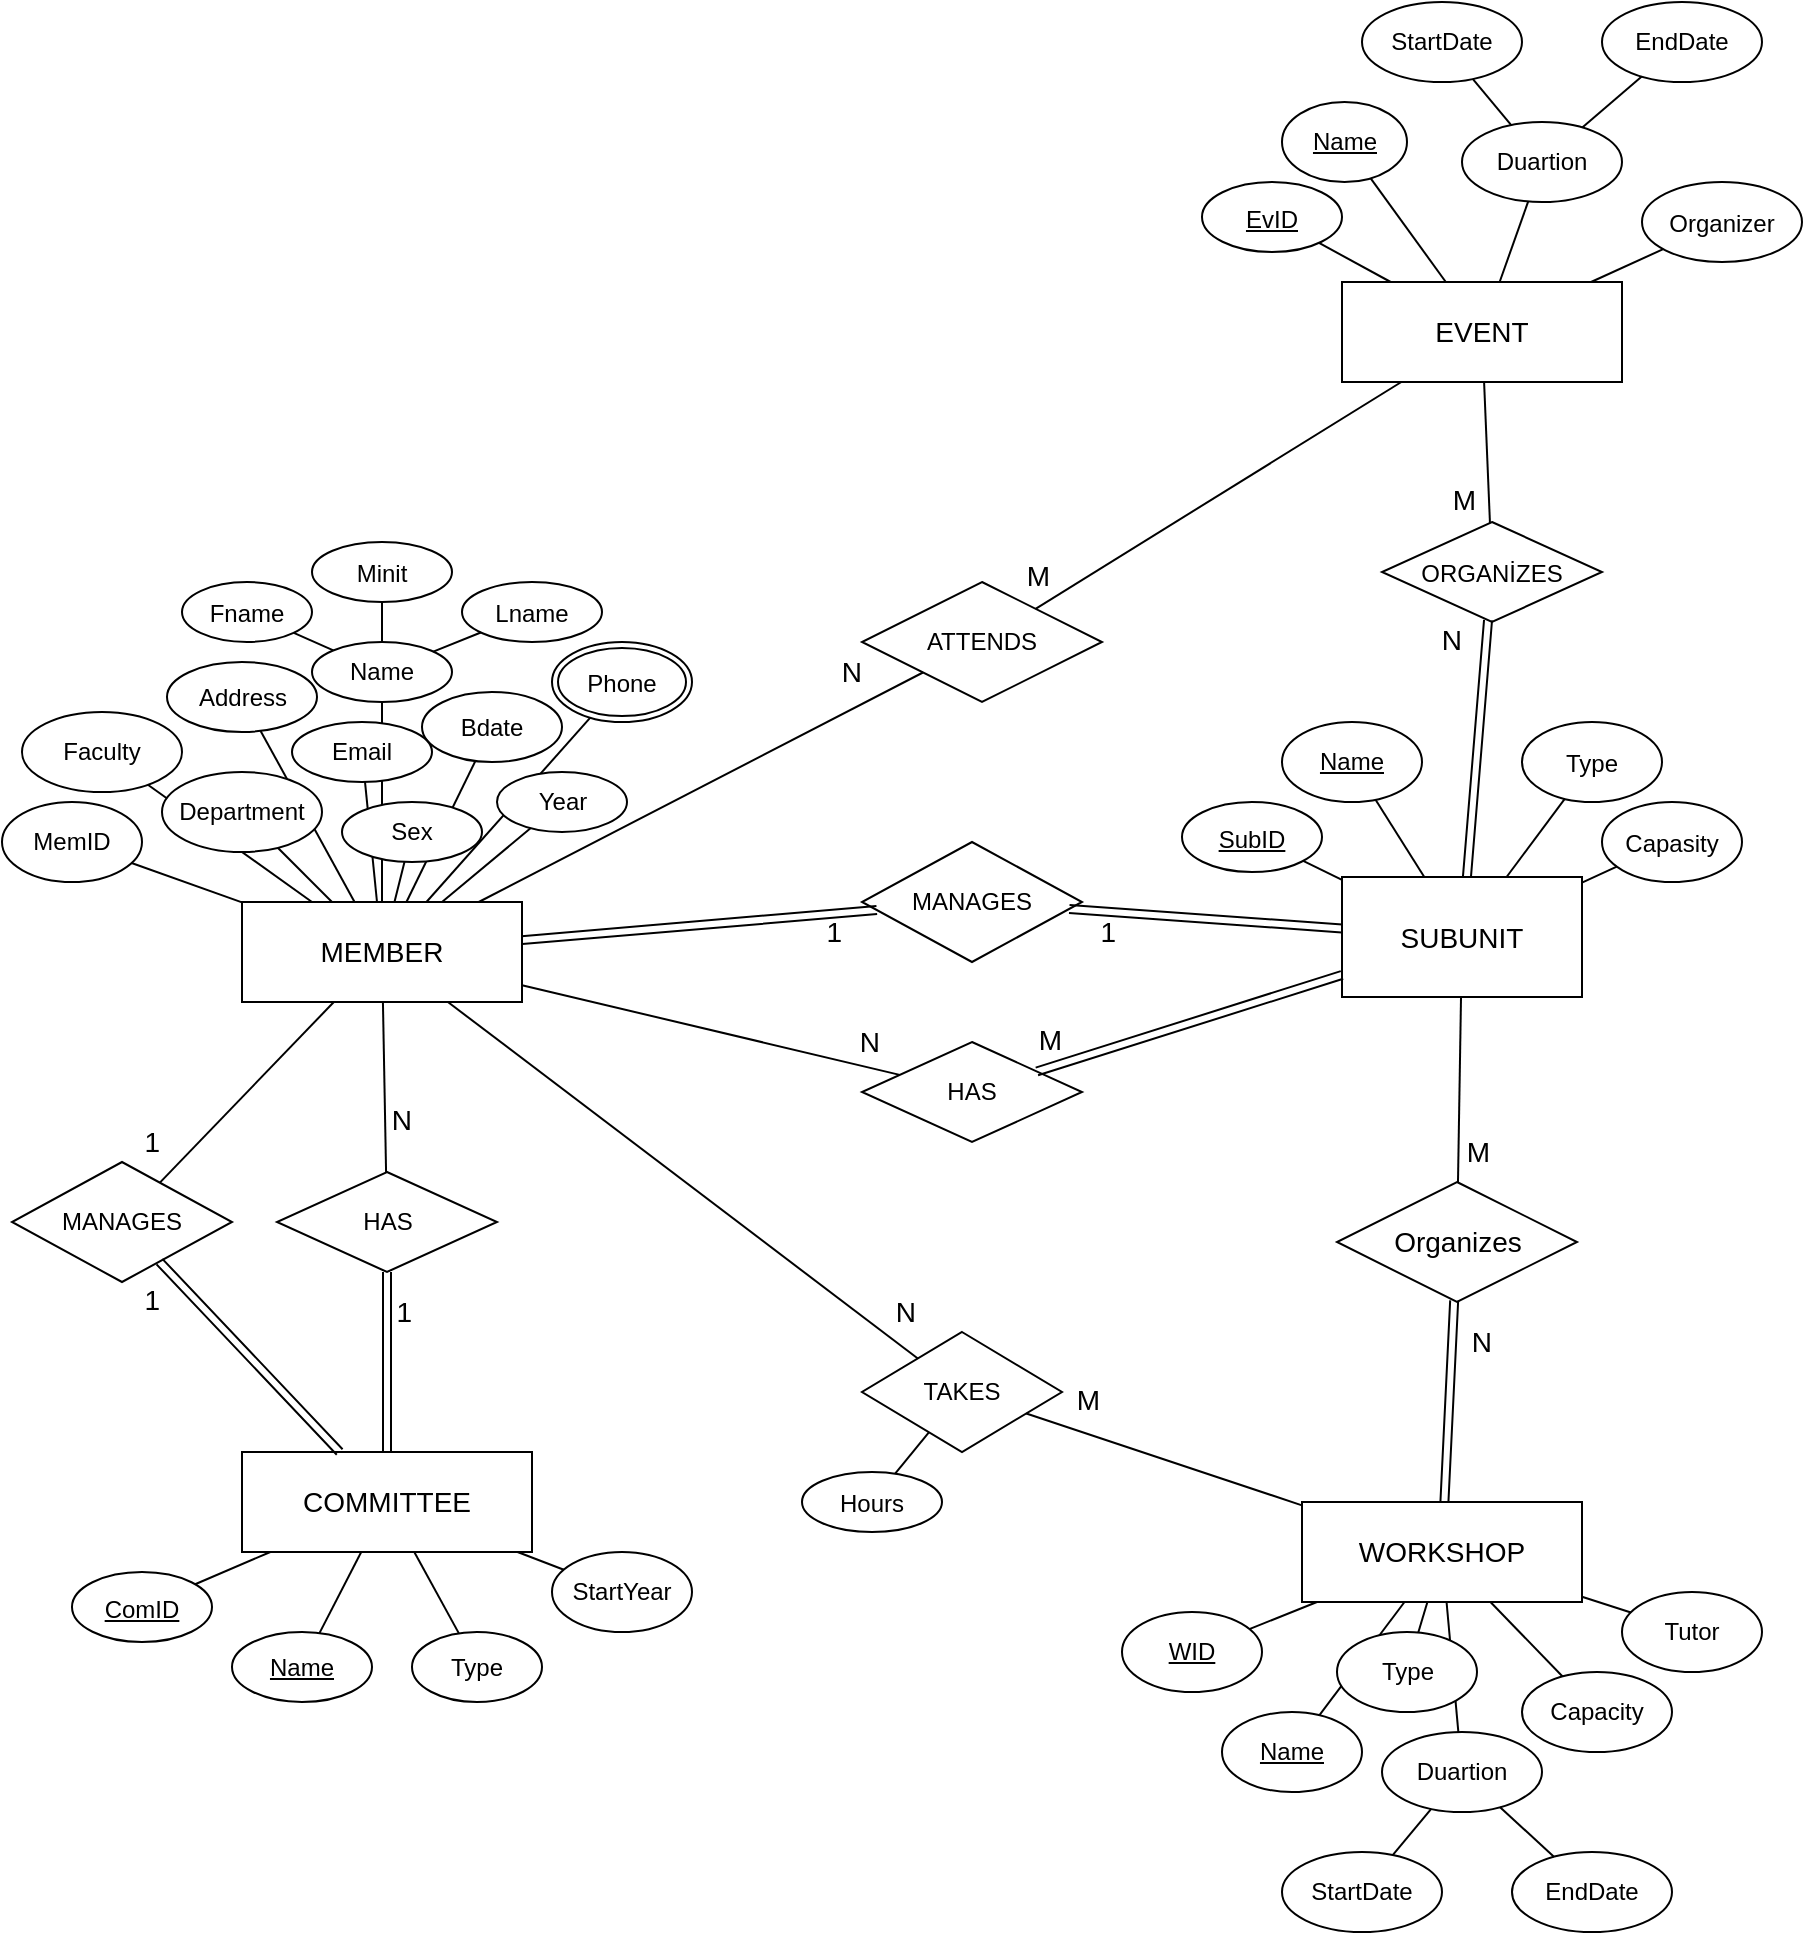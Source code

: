 <mxfile version="17.2.4" type="github">
  <diagram id="kWc_zq4dLTA85kbcVT-v" name="Page-1">
    <mxGraphModel dx="1733" dy="1941" grid="1" gridSize="10" guides="1" tooltips="1" connect="1" arrows="1" fold="1" page="1" pageScale="1" pageWidth="827" pageHeight="1169" math="0" shadow="0">
      <root>
        <mxCell id="0" />
        <mxCell id="1" parent="0" />
        <mxCell id="IZ-xSOK3iDzSilFH6v1d-1" value="&lt;font style=&quot;font-size: 14px&quot;&gt;MEMBER&lt;/font&gt;" style="rounded=0;whiteSpace=wrap;html=1;" parent="1" vertex="1">
          <mxGeometry x="140" y="260" width="140" height="50" as="geometry" />
        </mxCell>
        <mxCell id="IZ-xSOK3iDzSilFH6v1d-2" value="" style="endArrow=none;html=1;rounded=0;" parent="1" source="IZ-xSOK3iDzSilFH6v1d-1" target="oKFqAY_ekMmdnwvd7Q_i-12" edge="1">
          <mxGeometry width="50" height="50" relative="1" as="geometry">
            <mxPoint x="390" y="240" as="sourcePoint" />
            <mxPoint x="410" y="140" as="targetPoint" />
          </mxGeometry>
        </mxCell>
        <mxCell id="IZ-xSOK3iDzSilFH6v1d-3" value="&lt;font style=&quot;font-size: 14px&quot;&gt;SUBUNIT&lt;/font&gt;" style="rounded=0;whiteSpace=wrap;html=1;" parent="1" vertex="1">
          <mxGeometry x="690" y="247.5" width="120" height="60" as="geometry" />
        </mxCell>
        <mxCell id="oKFqAY_ekMmdnwvd7Q_i-1" value="Name" style="ellipse;whiteSpace=wrap;html=1;" parent="1" vertex="1">
          <mxGeometry x="175" y="130" width="70" height="30" as="geometry" />
        </mxCell>
        <mxCell id="oKFqAY_ekMmdnwvd7Q_i-2" value="MemID" style="ellipse;whiteSpace=wrap;html=1;" parent="1" vertex="1">
          <mxGeometry x="20" y="210" width="70" height="40" as="geometry" />
        </mxCell>
        <mxCell id="oKFqAY_ekMmdnwvd7Q_i-3" value="&lt;u&gt;Name&lt;/u&gt;" style="ellipse;whiteSpace=wrap;html=1;" parent="1" vertex="1">
          <mxGeometry x="660" y="-140" width="62.5" height="40" as="geometry" />
        </mxCell>
        <mxCell id="oKFqAY_ekMmdnwvd7Q_i-4" value="&lt;u&gt;Name&lt;/u&gt;" style="ellipse;whiteSpace=wrap;html=1;" parent="1" vertex="1">
          <mxGeometry x="135" y="625" width="70" height="35" as="geometry" />
        </mxCell>
        <mxCell id="oKFqAY_ekMmdnwvd7Q_i-5" value="&lt;u&gt;Name&lt;/u&gt;" style="ellipse;whiteSpace=wrap;html=1;" parent="1" vertex="1">
          <mxGeometry x="660" y="170" width="70" height="40" as="geometry" />
        </mxCell>
        <mxCell id="oKFqAY_ekMmdnwvd7Q_i-6" value="&lt;u&gt;Name&lt;/u&gt;" style="ellipse;whiteSpace=wrap;html=1;" parent="1" vertex="1">
          <mxGeometry x="630" y="665" width="70" height="40" as="geometry" />
        </mxCell>
        <mxCell id="oKFqAY_ekMmdnwvd7Q_i-12" value="Address" style="ellipse;whiteSpace=wrap;html=1;" parent="1" vertex="1">
          <mxGeometry x="102.5" y="140" width="75" height="35" as="geometry" />
        </mxCell>
        <mxCell id="oKFqAY_ekMmdnwvd7Q_i-17" value="" style="endArrow=none;html=1;rounded=0;" parent="1" source="IZ-xSOK3iDzSilFH6v1d-1" target="oKFqAY_ekMmdnwvd7Q_i-10" edge="1">
          <mxGeometry width="50" height="50" relative="1" as="geometry">
            <mxPoint x="290" y="310" as="sourcePoint" />
            <mxPoint x="340" y="260" as="targetPoint" />
          </mxGeometry>
        </mxCell>
        <mxCell id="oKFqAY_ekMmdnwvd7Q_i-18" value="" style="endArrow=none;html=1;rounded=0;" parent="1" source="IZ-xSOK3iDzSilFH6v1d-1" target="oKFqAY_ekMmdnwvd7Q_i-11" edge="1">
          <mxGeometry width="50" height="50" relative="1" as="geometry">
            <mxPoint x="290" y="310" as="sourcePoint" />
            <mxPoint x="340" y="260" as="targetPoint" />
          </mxGeometry>
        </mxCell>
        <mxCell id="oKFqAY_ekMmdnwvd7Q_i-19" value="" style="endArrow=none;html=1;rounded=0;" parent="1" source="IZ-xSOK3iDzSilFH6v1d-1" target="oKFqAY_ekMmdnwvd7Q_i-133" edge="1">
          <mxGeometry width="50" height="50" relative="1" as="geometry">
            <mxPoint x="290" y="310" as="sourcePoint" />
            <mxPoint x="348.564" y="173.243" as="targetPoint" />
          </mxGeometry>
        </mxCell>
        <mxCell id="oKFqAY_ekMmdnwvd7Q_i-20" value="" style="endArrow=none;html=1;rounded=0;" parent="1" source="IZ-xSOK3iDzSilFH6v1d-1" target="oKFqAY_ekMmdnwvd7Q_i-1" edge="1">
          <mxGeometry width="50" height="50" relative="1" as="geometry">
            <mxPoint x="170" y="290" as="sourcePoint" />
            <mxPoint x="220" y="240" as="targetPoint" />
          </mxGeometry>
        </mxCell>
        <mxCell id="oKFqAY_ekMmdnwvd7Q_i-21" value="" style="endArrow=none;html=1;rounded=0;" parent="1" source="IZ-xSOK3iDzSilFH6v1d-1" target="oKFqAY_ekMmdnwvd7Q_i-15" edge="1">
          <mxGeometry width="50" height="50" relative="1" as="geometry">
            <mxPoint x="290" y="310" as="sourcePoint" />
            <mxPoint x="340" y="260" as="targetPoint" />
          </mxGeometry>
        </mxCell>
        <mxCell id="oKFqAY_ekMmdnwvd7Q_i-22" value="" style="endArrow=none;html=1;rounded=0;" parent="1" source="oKFqAY_ekMmdnwvd7Q_i-2" target="IZ-xSOK3iDzSilFH6v1d-1" edge="1">
          <mxGeometry width="50" height="50" relative="1" as="geometry">
            <mxPoint x="200" y="320" as="sourcePoint" />
            <mxPoint x="340" y="260" as="targetPoint" />
          </mxGeometry>
        </mxCell>
        <mxCell id="oKFqAY_ekMmdnwvd7Q_i-23" value="" style="endArrow=none;html=1;rounded=0;" parent="1" source="IZ-xSOK3iDzSilFH6v1d-1" target="oKFqAY_ekMmdnwvd7Q_i-8" edge="1">
          <mxGeometry width="50" height="50" relative="1" as="geometry">
            <mxPoint x="255" y="300" as="sourcePoint" />
            <mxPoint x="305" y="250" as="targetPoint" />
          </mxGeometry>
        </mxCell>
        <mxCell id="oKFqAY_ekMmdnwvd7Q_i-24" value="" style="endArrow=none;html=1;rounded=0;" parent="1" source="IZ-xSOK3iDzSilFH6v1d-1" target="oKFqAY_ekMmdnwvd7Q_i-9" edge="1">
          <mxGeometry width="50" height="50" relative="1" as="geometry">
            <mxPoint x="280" y="320" as="sourcePoint" />
            <mxPoint x="330" y="270" as="targetPoint" />
          </mxGeometry>
        </mxCell>
        <mxCell id="oKFqAY_ekMmdnwvd7Q_i-25" value="" style="endArrow=none;html=1;rounded=0;" parent="1" source="IZ-xSOK3iDzSilFH6v1d-1" target="oKFqAY_ekMmdnwvd7Q_i-13" edge="1">
          <mxGeometry width="50" height="50" relative="1" as="geometry">
            <mxPoint x="290" y="310" as="sourcePoint" />
            <mxPoint x="340" y="260" as="targetPoint" />
          </mxGeometry>
        </mxCell>
        <mxCell id="oKFqAY_ekMmdnwvd7Q_i-15" value="Bdate" style="ellipse;whiteSpace=wrap;html=1;" parent="1" vertex="1">
          <mxGeometry x="230" y="155" width="70" height="35" as="geometry" />
        </mxCell>
        <mxCell id="oKFqAY_ekMmdnwvd7Q_i-10" value="Faculty" style="ellipse;whiteSpace=wrap;html=1;" parent="1" vertex="1">
          <mxGeometry x="30" y="165" width="80" height="40" as="geometry" />
        </mxCell>
        <mxCell id="oKFqAY_ekMmdnwvd7Q_i-9" value="Department" style="ellipse;whiteSpace=wrap;html=1;" parent="1" vertex="1">
          <mxGeometry x="100" y="195" width="80" height="40" as="geometry" />
        </mxCell>
        <mxCell id="oKFqAY_ekMmdnwvd7Q_i-11" value="Sex" style="ellipse;whiteSpace=wrap;html=1;" parent="1" vertex="1">
          <mxGeometry x="190" y="210" width="70" height="30" as="geometry" />
        </mxCell>
        <mxCell id="oKFqAY_ekMmdnwvd7Q_i-27" value="&lt;font style=&quot;font-size: 12px&quot;&gt;Lname&lt;/font&gt;" style="ellipse;whiteSpace=wrap;html=1;fontSize=14;" parent="1" vertex="1">
          <mxGeometry x="250" y="100" width="70" height="30" as="geometry" />
        </mxCell>
        <mxCell id="oKFqAY_ekMmdnwvd7Q_i-28" value="&lt;font style=&quot;font-size: 12px&quot;&gt;Minit&lt;/font&gt;" style="ellipse;whiteSpace=wrap;html=1;fontSize=14;" parent="1" vertex="1">
          <mxGeometry x="175" y="80" width="70" height="30" as="geometry" />
        </mxCell>
        <mxCell id="oKFqAY_ekMmdnwvd7Q_i-29" value="&lt;font style=&quot;font-size: 12px&quot;&gt;Fname&lt;/font&gt;" style="ellipse;whiteSpace=wrap;html=1;fontSize=14;" parent="1" vertex="1">
          <mxGeometry x="110" y="100" width="65" height="30" as="geometry" />
        </mxCell>
        <mxCell id="oKFqAY_ekMmdnwvd7Q_i-30" value="" style="endArrow=none;html=1;rounded=0;fontSize=12;" parent="1" source="oKFqAY_ekMmdnwvd7Q_i-1" target="oKFqAY_ekMmdnwvd7Q_i-27" edge="1">
          <mxGeometry width="50" height="50" relative="1" as="geometry">
            <mxPoint x="290" y="290" as="sourcePoint" />
            <mxPoint x="340" y="240" as="targetPoint" />
          </mxGeometry>
        </mxCell>
        <mxCell id="oKFqAY_ekMmdnwvd7Q_i-31" value="" style="endArrow=none;html=1;rounded=0;fontSize=12;" parent="1" source="oKFqAY_ekMmdnwvd7Q_i-1" target="oKFqAY_ekMmdnwvd7Q_i-28" edge="1">
          <mxGeometry width="50" height="50" relative="1" as="geometry">
            <mxPoint x="290" y="290" as="sourcePoint" />
            <mxPoint x="340" y="240" as="targetPoint" />
          </mxGeometry>
        </mxCell>
        <mxCell id="oKFqAY_ekMmdnwvd7Q_i-32" value="" style="endArrow=none;html=1;rounded=0;fontSize=12;" parent="1" source="oKFqAY_ekMmdnwvd7Q_i-1" target="oKFqAY_ekMmdnwvd7Q_i-29" edge="1">
          <mxGeometry width="50" height="50" relative="1" as="geometry">
            <mxPoint x="310" y="340" as="sourcePoint" />
            <mxPoint x="360" y="290" as="targetPoint" />
          </mxGeometry>
        </mxCell>
        <mxCell id="oKFqAY_ekMmdnwvd7Q_i-37" value="&lt;font style=&quot;font-size: 12px&quot;&gt;Capasity&lt;/font&gt;" style="ellipse;whiteSpace=wrap;html=1;align=center;fontSize=14;" parent="1" vertex="1">
          <mxGeometry x="820" y="210" width="70" height="40" as="geometry" />
        </mxCell>
        <mxCell id="oKFqAY_ekMmdnwvd7Q_i-38" value="&lt;font style=&quot;font-size: 12px&quot;&gt;Type&lt;/font&gt;" style="ellipse;whiteSpace=wrap;html=1;align=center;fontSize=14;" parent="1" vertex="1">
          <mxGeometry x="780" y="170" width="70" height="40" as="geometry" />
        </mxCell>
        <mxCell id="oKFqAY_ekMmdnwvd7Q_i-39" value="&lt;font style=&quot;font-size: 12px&quot;&gt;&lt;u&gt;SubID&lt;/u&gt;&lt;/font&gt;" style="ellipse;whiteSpace=wrap;html=1;align=center;fontSize=14;" parent="1" vertex="1">
          <mxGeometry x="610" y="210" width="70" height="35" as="geometry" />
        </mxCell>
        <mxCell id="oKFqAY_ekMmdnwvd7Q_i-40" value="WID" style="ellipse;whiteSpace=wrap;html=1;align=center;fontStyle=4;fontSize=12;" parent="1" vertex="1">
          <mxGeometry x="580" y="615" width="70" height="40" as="geometry" />
        </mxCell>
        <mxCell id="oKFqAY_ekMmdnwvd7Q_i-41" value="" style="endArrow=none;html=1;rounded=0;fontSize=12;" parent="1" source="oKFqAY_ekMmdnwvd7Q_i-38" target="IZ-xSOK3iDzSilFH6v1d-3" edge="1">
          <mxGeometry relative="1" as="geometry">
            <mxPoint x="590" y="320" as="sourcePoint" />
            <mxPoint x="750" y="320" as="targetPoint" />
          </mxGeometry>
        </mxCell>
        <mxCell id="oKFqAY_ekMmdnwvd7Q_i-42" value="" style="endArrow=none;html=1;rounded=0;fontSize=12;" parent="1" source="oKFqAY_ekMmdnwvd7Q_i-5" target="IZ-xSOK3iDzSilFH6v1d-3" edge="1">
          <mxGeometry relative="1" as="geometry">
            <mxPoint x="625" y="320" as="sourcePoint" />
            <mxPoint x="785" y="320" as="targetPoint" />
          </mxGeometry>
        </mxCell>
        <mxCell id="oKFqAY_ekMmdnwvd7Q_i-43" value="" style="endArrow=none;html=1;rounded=0;fontSize=12;" parent="1" source="oKFqAY_ekMmdnwvd7Q_i-39" target="IZ-xSOK3iDzSilFH6v1d-3" edge="1">
          <mxGeometry relative="1" as="geometry">
            <mxPoint x="590" y="320" as="sourcePoint" />
            <mxPoint x="750" y="320" as="targetPoint" />
          </mxGeometry>
        </mxCell>
        <mxCell id="oKFqAY_ekMmdnwvd7Q_i-45" value="" style="endArrow=none;html=1;rounded=0;fontSize=12;" parent="1" source="oKFqAY_ekMmdnwvd7Q_i-37" target="IZ-xSOK3iDzSilFH6v1d-3" edge="1">
          <mxGeometry relative="1" as="geometry">
            <mxPoint x="590" y="320" as="sourcePoint" />
            <mxPoint x="750" y="320" as="targetPoint" />
          </mxGeometry>
        </mxCell>
        <mxCell id="oKFqAY_ekMmdnwvd7Q_i-46" value="&lt;font style=&quot;font-size: 14px&quot;&gt;COMMITTEE&lt;/font&gt;" style="whiteSpace=wrap;html=1;align=center;fontSize=12;" parent="1" vertex="1">
          <mxGeometry x="140" y="535" width="145" height="50" as="geometry" />
        </mxCell>
        <mxCell id="oKFqAY_ekMmdnwvd7Q_i-47" value="&lt;font style=&quot;font-size: 12px&quot;&gt;&lt;u&gt;ComID&lt;/u&gt;&lt;/font&gt;" style="ellipse;whiteSpace=wrap;html=1;align=center;fontSize=14;" parent="1" vertex="1">
          <mxGeometry x="55" y="595" width="70" height="35" as="geometry" />
        </mxCell>
        <mxCell id="oKFqAY_ekMmdnwvd7Q_i-48" value="StartYear" style="ellipse;whiteSpace=wrap;html=1;align=center;fontSize=12;" parent="1" vertex="1">
          <mxGeometry x="295" y="585" width="70" height="40" as="geometry" />
        </mxCell>
        <mxCell id="oKFqAY_ekMmdnwvd7Q_i-49" value="Type" style="ellipse;whiteSpace=wrap;html=1;align=center;fontSize=12;" parent="1" vertex="1">
          <mxGeometry x="225" y="625" width="65" height="35" as="geometry" />
        </mxCell>
        <mxCell id="oKFqAY_ekMmdnwvd7Q_i-51" value="" style="endArrow=none;html=1;rounded=0;fontSize=12;" parent="1" source="oKFqAY_ekMmdnwvd7Q_i-49" target="oKFqAY_ekMmdnwvd7Q_i-46" edge="1">
          <mxGeometry relative="1" as="geometry">
            <mxPoint x="395" y="465" as="sourcePoint" />
            <mxPoint x="255" y="645" as="targetPoint" />
          </mxGeometry>
        </mxCell>
        <mxCell id="oKFqAY_ekMmdnwvd7Q_i-52" value="" style="endArrow=none;html=1;rounded=0;fontSize=12;" parent="1" source="oKFqAY_ekMmdnwvd7Q_i-46" target="oKFqAY_ekMmdnwvd7Q_i-47" edge="1">
          <mxGeometry relative="1" as="geometry">
            <mxPoint x="295" y="415" as="sourcePoint" />
            <mxPoint x="455" y="415" as="targetPoint" />
          </mxGeometry>
        </mxCell>
        <mxCell id="oKFqAY_ekMmdnwvd7Q_i-53" value="" style="endArrow=none;html=1;rounded=0;fontSize=12;" parent="1" source="oKFqAY_ekMmdnwvd7Q_i-46" target="oKFqAY_ekMmdnwvd7Q_i-48" edge="1">
          <mxGeometry relative="1" as="geometry">
            <mxPoint x="295" y="415" as="sourcePoint" />
            <mxPoint x="455" y="415" as="targetPoint" />
          </mxGeometry>
        </mxCell>
        <mxCell id="oKFqAY_ekMmdnwvd7Q_i-54" value="" style="endArrow=none;html=1;rounded=0;fontSize=12;" parent="1" source="oKFqAY_ekMmdnwvd7Q_i-46" target="oKFqAY_ekMmdnwvd7Q_i-4" edge="1">
          <mxGeometry relative="1" as="geometry">
            <mxPoint x="295" y="415" as="sourcePoint" />
            <mxPoint x="455" y="415" as="targetPoint" />
          </mxGeometry>
        </mxCell>
        <mxCell id="oKFqAY_ekMmdnwvd7Q_i-55" value="&lt;font style=&quot;font-size: 14px&quot;&gt;WORKSHOP&lt;/font&gt;" style="whiteSpace=wrap;html=1;align=center;fontSize=12;" parent="1" vertex="1">
          <mxGeometry x="670" y="560" width="140" height="50" as="geometry" />
        </mxCell>
        <mxCell id="oKFqAY_ekMmdnwvd7Q_i-56" value="&lt;font style=&quot;font-size: 14px&quot;&gt;EVENT&lt;/font&gt;" style="whiteSpace=wrap;html=1;align=center;fontSize=12;" parent="1" vertex="1">
          <mxGeometry x="690" y="-50" width="140" height="50" as="geometry" />
        </mxCell>
        <mxCell id="oKFqAY_ekMmdnwvd7Q_i-57" value="&lt;font style=&quot;font-size: 12px&quot;&gt;Organizer&lt;/font&gt;" style="ellipse;whiteSpace=wrap;html=1;align=center;fontSize=14;" parent="1" vertex="1">
          <mxGeometry x="840" y="-100" width="80" height="40" as="geometry" />
        </mxCell>
        <mxCell id="oKFqAY_ekMmdnwvd7Q_i-60" value="&lt;font style=&quot;font-size: 12px&quot;&gt;&lt;u&gt;EvID&lt;/u&gt;&lt;/font&gt;" style="ellipse;whiteSpace=wrap;html=1;align=center;fontSize=14;" parent="1" vertex="1">
          <mxGeometry x="620" y="-100" width="70" height="35" as="geometry" />
        </mxCell>
        <mxCell id="oKFqAY_ekMmdnwvd7Q_i-63" value="" style="endArrow=none;html=1;rounded=0;fontSize=12;" parent="1" source="oKFqAY_ekMmdnwvd7Q_i-57" target="oKFqAY_ekMmdnwvd7Q_i-56" edge="1">
          <mxGeometry relative="1" as="geometry">
            <mxPoint x="505" y="60" as="sourcePoint" />
            <mxPoint x="800" y="-20" as="targetPoint" />
          </mxGeometry>
        </mxCell>
        <mxCell id="oKFqAY_ekMmdnwvd7Q_i-65" value="" style="endArrow=none;html=1;rounded=0;fontSize=12;" parent="1" source="oKFqAY_ekMmdnwvd7Q_i-85" target="oKFqAY_ekMmdnwvd7Q_i-56" edge="1">
          <mxGeometry relative="1" as="geometry">
            <mxPoint x="760" y="-70" as="sourcePoint" />
            <mxPoint x="650" y="70" as="targetPoint" />
          </mxGeometry>
        </mxCell>
        <mxCell id="oKFqAY_ekMmdnwvd7Q_i-66" value="" style="endArrow=none;html=1;rounded=0;fontSize=12;" parent="1" source="oKFqAY_ekMmdnwvd7Q_i-3" target="oKFqAY_ekMmdnwvd7Q_i-56" edge="1">
          <mxGeometry relative="1" as="geometry">
            <mxPoint x="480" y="70" as="sourcePoint" />
            <mxPoint x="640" y="70" as="targetPoint" />
          </mxGeometry>
        </mxCell>
        <mxCell id="oKFqAY_ekMmdnwvd7Q_i-67" value="" style="endArrow=none;html=1;rounded=0;fontSize=12;" parent="1" source="oKFqAY_ekMmdnwvd7Q_i-60" target="oKFqAY_ekMmdnwvd7Q_i-56" edge="1">
          <mxGeometry relative="1" as="geometry">
            <mxPoint x="490" y="70" as="sourcePoint" />
            <mxPoint x="650" y="70" as="targetPoint" />
          </mxGeometry>
        </mxCell>
        <mxCell id="oKFqAY_ekMmdnwvd7Q_i-68" value="Duartion" style="ellipse;whiteSpace=wrap;html=1;align=center;fontSize=12;" parent="1" vertex="1">
          <mxGeometry x="710" y="675" width="80" height="40" as="geometry" />
        </mxCell>
        <mxCell id="oKFqAY_ekMmdnwvd7Q_i-69" value="EndDate" style="ellipse;whiteSpace=wrap;html=1;align=center;fontSize=12;" parent="1" vertex="1">
          <mxGeometry x="775" y="735" width="80" height="40" as="geometry" />
        </mxCell>
        <mxCell id="oKFqAY_ekMmdnwvd7Q_i-70" value="StartDate" style="ellipse;whiteSpace=wrap;html=1;align=center;fontSize=12;" parent="1" vertex="1">
          <mxGeometry x="660" y="735" width="80" height="40" as="geometry" />
        </mxCell>
        <mxCell id="oKFqAY_ekMmdnwvd7Q_i-71" value="Capacity" style="ellipse;whiteSpace=wrap;html=1;align=center;fontSize=12;" parent="1" vertex="1">
          <mxGeometry x="780" y="645" width="75" height="40" as="geometry" />
        </mxCell>
        <mxCell id="oKFqAY_ekMmdnwvd7Q_i-72" value="Tutor" style="ellipse;whiteSpace=wrap;html=1;align=center;fontSize=12;" parent="1" vertex="1">
          <mxGeometry x="830" y="605" width="70" height="40" as="geometry" />
        </mxCell>
        <mxCell id="oKFqAY_ekMmdnwvd7Q_i-75" value="" style="endArrow=none;html=1;rounded=0;fontSize=12;" parent="1" source="oKFqAY_ekMmdnwvd7Q_i-69" target="oKFqAY_ekMmdnwvd7Q_i-68" edge="1">
          <mxGeometry relative="1" as="geometry">
            <mxPoint x="610" y="675" as="sourcePoint" />
            <mxPoint x="770" y="675" as="targetPoint" />
          </mxGeometry>
        </mxCell>
        <mxCell id="oKFqAY_ekMmdnwvd7Q_i-76" value="" style="endArrow=none;html=1;rounded=0;fontSize=12;" parent="1" source="oKFqAY_ekMmdnwvd7Q_i-70" target="oKFqAY_ekMmdnwvd7Q_i-68" edge="1">
          <mxGeometry relative="1" as="geometry">
            <mxPoint x="610" y="675" as="sourcePoint" />
            <mxPoint x="760" y="695" as="targetPoint" />
          </mxGeometry>
        </mxCell>
        <mxCell id="oKFqAY_ekMmdnwvd7Q_i-78" value="" style="endArrow=none;html=1;rounded=0;fontSize=12;" parent="1" source="oKFqAY_ekMmdnwvd7Q_i-55" target="oKFqAY_ekMmdnwvd7Q_i-68" edge="1">
          <mxGeometry relative="1" as="geometry">
            <mxPoint x="610" y="675" as="sourcePoint" />
            <mxPoint x="770" y="675" as="targetPoint" />
          </mxGeometry>
        </mxCell>
        <mxCell id="oKFqAY_ekMmdnwvd7Q_i-79" value="" style="endArrow=none;html=1;rounded=0;fontSize=12;" parent="1" source="oKFqAY_ekMmdnwvd7Q_i-55" target="oKFqAY_ekMmdnwvd7Q_i-71" edge="1">
          <mxGeometry relative="1" as="geometry">
            <mxPoint x="610" y="675" as="sourcePoint" />
            <mxPoint x="770" y="675" as="targetPoint" />
          </mxGeometry>
        </mxCell>
        <mxCell id="oKFqAY_ekMmdnwvd7Q_i-80" value="" style="endArrow=none;html=1;rounded=0;fontSize=12;" parent="1" source="oKFqAY_ekMmdnwvd7Q_i-55" target="oKFqAY_ekMmdnwvd7Q_i-72" edge="1">
          <mxGeometry relative="1" as="geometry">
            <mxPoint x="610" y="675" as="sourcePoint" />
            <mxPoint x="670" y="685" as="targetPoint" />
          </mxGeometry>
        </mxCell>
        <mxCell id="oKFqAY_ekMmdnwvd7Q_i-81" value="" style="endArrow=none;html=1;rounded=0;fontSize=12;" parent="1" source="oKFqAY_ekMmdnwvd7Q_i-73" target="oKFqAY_ekMmdnwvd7Q_i-55" edge="1">
          <mxGeometry relative="1" as="geometry">
            <mxPoint x="597.5" y="675" as="sourcePoint" />
            <mxPoint x="757.5" y="675" as="targetPoint" />
          </mxGeometry>
        </mxCell>
        <mxCell id="oKFqAY_ekMmdnwvd7Q_i-82" value="" style="endArrow=none;html=1;rounded=0;fontSize=12;" parent="1" source="oKFqAY_ekMmdnwvd7Q_i-40" target="oKFqAY_ekMmdnwvd7Q_i-55" edge="1">
          <mxGeometry relative="1" as="geometry">
            <mxPoint x="610" y="675" as="sourcePoint" />
            <mxPoint x="770" y="675" as="targetPoint" />
          </mxGeometry>
        </mxCell>
        <mxCell id="oKFqAY_ekMmdnwvd7Q_i-84" value="" style="endArrow=none;html=1;rounded=0;fontSize=12;" parent="1" source="oKFqAY_ekMmdnwvd7Q_i-6" target="oKFqAY_ekMmdnwvd7Q_i-55" edge="1">
          <mxGeometry relative="1" as="geometry">
            <mxPoint x="610" y="675" as="sourcePoint" />
            <mxPoint x="770" y="675" as="targetPoint" />
          </mxGeometry>
        </mxCell>
        <mxCell id="oKFqAY_ekMmdnwvd7Q_i-73" value="Type" style="ellipse;whiteSpace=wrap;html=1;align=center;fontSize=12;" parent="1" vertex="1">
          <mxGeometry x="687.5" y="625" width="70" height="40" as="geometry" />
        </mxCell>
        <mxCell id="oKFqAY_ekMmdnwvd7Q_i-85" value="Duartion" style="ellipse;whiteSpace=wrap;html=1;align=center;fontSize=12;" parent="1" vertex="1">
          <mxGeometry x="750" y="-130" width="80" height="40" as="geometry" />
        </mxCell>
        <mxCell id="oKFqAY_ekMmdnwvd7Q_i-86" value="StartDate" style="ellipse;whiteSpace=wrap;html=1;align=center;fontSize=12;" parent="1" vertex="1">
          <mxGeometry x="700" y="-190" width="80" height="40" as="geometry" />
        </mxCell>
        <mxCell id="oKFqAY_ekMmdnwvd7Q_i-87" value="EndDate" style="ellipse;whiteSpace=wrap;html=1;align=center;fontSize=12;" parent="1" vertex="1">
          <mxGeometry x="820" y="-190" width="80" height="40" as="geometry" />
        </mxCell>
        <mxCell id="oKFqAY_ekMmdnwvd7Q_i-89" value="" style="endArrow=none;html=1;rounded=0;fontSize=12;" parent="1" source="oKFqAY_ekMmdnwvd7Q_i-87" target="oKFqAY_ekMmdnwvd7Q_i-85" edge="1">
          <mxGeometry relative="1" as="geometry">
            <mxPoint x="550" y="-90" as="sourcePoint" />
            <mxPoint x="710" y="-90" as="targetPoint" />
          </mxGeometry>
        </mxCell>
        <mxCell id="oKFqAY_ekMmdnwvd7Q_i-90" value="" style="endArrow=none;html=1;rounded=0;fontSize=12;" parent="1" source="oKFqAY_ekMmdnwvd7Q_i-86" target="oKFqAY_ekMmdnwvd7Q_i-85" edge="1">
          <mxGeometry relative="1" as="geometry">
            <mxPoint x="550" y="-90" as="sourcePoint" />
            <mxPoint x="710" y="-90" as="targetPoint" />
          </mxGeometry>
        </mxCell>
        <mxCell id="oKFqAY_ekMmdnwvd7Q_i-13" value="Email" style="ellipse;whiteSpace=wrap;html=1;" parent="1" vertex="1">
          <mxGeometry x="165" y="170" width="70" height="30" as="geometry" />
        </mxCell>
        <mxCell id="oKFqAY_ekMmdnwvd7Q_i-99" value="MANAGES" style="shape=rhombus;perimeter=rhombusPerimeter;whiteSpace=wrap;html=1;align=center;fontSize=12;" parent="1" vertex="1">
          <mxGeometry x="25" y="390" width="110" height="60" as="geometry" />
        </mxCell>
        <mxCell id="oKFqAY_ekMmdnwvd7Q_i-101" value="" style="endArrow=none;html=1;rounded=0;fontSize=12;" parent="1" source="IZ-xSOK3iDzSilFH6v1d-1" target="oKFqAY_ekMmdnwvd7Q_i-99" edge="1">
          <mxGeometry relative="1" as="geometry">
            <mxPoint x="380" y="360" as="sourcePoint" />
            <mxPoint x="540" y="360" as="targetPoint" />
          </mxGeometry>
        </mxCell>
        <mxCell id="oKFqAY_ekMmdnwvd7Q_i-102" value="&lt;font style=&quot;font-size: 14px&quot;&gt;1&lt;/font&gt;" style="resizable=0;html=1;align=right;verticalAlign=bottom;fontSize=12;" parent="oKFqAY_ekMmdnwvd7Q_i-101" connectable="0" vertex="1">
          <mxGeometry x="1" relative="1" as="geometry">
            <mxPoint x="1" y="-10" as="offset" />
          </mxGeometry>
        </mxCell>
        <mxCell id="oKFqAY_ekMmdnwvd7Q_i-105" value="" style="shape=link;html=1;rounded=0;fontSize=12;" parent="1" source="oKFqAY_ekMmdnwvd7Q_i-46" target="oKFqAY_ekMmdnwvd7Q_i-99" edge="1">
          <mxGeometry relative="1" as="geometry">
            <mxPoint x="380" y="440" as="sourcePoint" />
            <mxPoint x="540" y="440" as="targetPoint" />
          </mxGeometry>
        </mxCell>
        <mxCell id="oKFqAY_ekMmdnwvd7Q_i-106" value="&lt;font style=&quot;font-size: 14px&quot;&gt;1&lt;/font&gt;" style="resizable=0;html=1;align=right;verticalAlign=bottom;fontSize=12;" parent="oKFqAY_ekMmdnwvd7Q_i-105" connectable="0" vertex="1">
          <mxGeometry x="1" relative="1" as="geometry">
            <mxPoint x="1" y="30" as="offset" />
          </mxGeometry>
        </mxCell>
        <mxCell id="oKFqAY_ekMmdnwvd7Q_i-107" value="HAS" style="shape=rhombus;perimeter=rhombusPerimeter;whiteSpace=wrap;html=1;align=center;fontSize=12;" parent="1" vertex="1">
          <mxGeometry x="157.5" y="395" width="110" height="50" as="geometry" />
        </mxCell>
        <mxCell id="oKFqAY_ekMmdnwvd7Q_i-108" value="" style="shape=link;html=1;rounded=0;fontSize=12;" parent="1" source="oKFqAY_ekMmdnwvd7Q_i-46" target="oKFqAY_ekMmdnwvd7Q_i-107" edge="1">
          <mxGeometry relative="1" as="geometry">
            <mxPoint x="380" y="440" as="sourcePoint" />
            <mxPoint x="540" y="440" as="targetPoint" />
          </mxGeometry>
        </mxCell>
        <mxCell id="oKFqAY_ekMmdnwvd7Q_i-109" value="&lt;font style=&quot;font-size: 14px&quot;&gt;1&lt;/font&gt;" style="resizable=0;html=1;align=right;verticalAlign=bottom;fontSize=12;" parent="oKFqAY_ekMmdnwvd7Q_i-108" connectable="0" vertex="1">
          <mxGeometry x="1" relative="1" as="geometry">
            <mxPoint x="13" y="30" as="offset" />
          </mxGeometry>
        </mxCell>
        <mxCell id="oKFqAY_ekMmdnwvd7Q_i-110" value="" style="endArrow=none;html=1;rounded=0;fontSize=12;" parent="1" source="IZ-xSOK3iDzSilFH6v1d-1" target="oKFqAY_ekMmdnwvd7Q_i-107" edge="1">
          <mxGeometry relative="1" as="geometry">
            <mxPoint x="380" y="440" as="sourcePoint" />
            <mxPoint x="540" y="440" as="targetPoint" />
          </mxGeometry>
        </mxCell>
        <mxCell id="oKFqAY_ekMmdnwvd7Q_i-111" value="&lt;font style=&quot;font-size: 14px&quot;&gt;N&lt;/font&gt;" style="resizable=0;html=1;align=right;verticalAlign=bottom;fontSize=12;" parent="oKFqAY_ekMmdnwvd7Q_i-110" connectable="0" vertex="1">
          <mxGeometry x="1" relative="1" as="geometry">
            <mxPoint x="13" y="-15" as="offset" />
          </mxGeometry>
        </mxCell>
        <mxCell id="oKFqAY_ekMmdnwvd7Q_i-112" value="TAKES" style="shape=rhombus;perimeter=rhombusPerimeter;whiteSpace=wrap;html=1;align=center;fontSize=12;" parent="1" vertex="1">
          <mxGeometry x="450" y="475" width="100" height="60" as="geometry" />
        </mxCell>
        <mxCell id="oKFqAY_ekMmdnwvd7Q_i-116" value="" style="endArrow=none;html=1;rounded=0;fontSize=12;" parent="1" source="IZ-xSOK3iDzSilFH6v1d-1" target="oKFqAY_ekMmdnwvd7Q_i-112" edge="1">
          <mxGeometry relative="1" as="geometry">
            <mxPoint x="380" y="440" as="sourcePoint" />
            <mxPoint x="540" y="440" as="targetPoint" />
          </mxGeometry>
        </mxCell>
        <mxCell id="oKFqAY_ekMmdnwvd7Q_i-117" value="&lt;font style=&quot;font-size: 14px&quot;&gt;N&lt;/font&gt;" style="resizable=0;html=1;align=right;verticalAlign=bottom;fontSize=12;" parent="oKFqAY_ekMmdnwvd7Q_i-116" connectable="0" vertex="1">
          <mxGeometry x="1" relative="1" as="geometry">
            <mxPoint y="-13" as="offset" />
          </mxGeometry>
        </mxCell>
        <mxCell id="oKFqAY_ekMmdnwvd7Q_i-118" value="" style="endArrow=none;html=1;rounded=0;fontSize=12;" parent="1" source="oKFqAY_ekMmdnwvd7Q_i-55" target="oKFqAY_ekMmdnwvd7Q_i-112" edge="1">
          <mxGeometry relative="1" as="geometry">
            <mxPoint x="380" y="440" as="sourcePoint" />
            <mxPoint x="540" y="440" as="targetPoint" />
          </mxGeometry>
        </mxCell>
        <mxCell id="oKFqAY_ekMmdnwvd7Q_i-119" value="&lt;font style=&quot;font-size: 14px&quot;&gt;M&lt;/font&gt;" style="resizable=0;html=1;align=right;verticalAlign=bottom;fontSize=12;" parent="oKFqAY_ekMmdnwvd7Q_i-118" connectable="0" vertex="1">
          <mxGeometry x="1" relative="1" as="geometry">
            <mxPoint x="38" y="4" as="offset" />
          </mxGeometry>
        </mxCell>
        <mxCell id="oKFqAY_ekMmdnwvd7Q_i-120" value="Organizes" style="shape=rhombus;perimeter=rhombusPerimeter;whiteSpace=wrap;html=1;align=center;fontSize=14;" parent="1" vertex="1">
          <mxGeometry x="687.5" y="400" width="120" height="60" as="geometry" />
        </mxCell>
        <mxCell id="oKFqAY_ekMmdnwvd7Q_i-121" value="" style="shape=link;html=1;rounded=0;fontSize=14;" parent="1" source="oKFqAY_ekMmdnwvd7Q_i-120" target="oKFqAY_ekMmdnwvd7Q_i-55" edge="1">
          <mxGeometry relative="1" as="geometry">
            <mxPoint x="610" y="470" as="sourcePoint" />
            <mxPoint x="780" y="500" as="targetPoint" />
          </mxGeometry>
        </mxCell>
        <mxCell id="oKFqAY_ekMmdnwvd7Q_i-122" value="N" style="resizable=0;html=1;align=right;verticalAlign=bottom;fontSize=14;" parent="oKFqAY_ekMmdnwvd7Q_i-121" connectable="0" vertex="1">
          <mxGeometry x="1" relative="1" as="geometry">
            <mxPoint x="24" y="-70" as="offset" />
          </mxGeometry>
        </mxCell>
        <mxCell id="oKFqAY_ekMmdnwvd7Q_i-123" value="" style="endArrow=none;html=1;rounded=0;fontSize=14;" parent="1" source="IZ-xSOK3iDzSilFH6v1d-3" target="oKFqAY_ekMmdnwvd7Q_i-120" edge="1">
          <mxGeometry relative="1" as="geometry">
            <mxPoint x="610" y="470" as="sourcePoint" />
            <mxPoint x="680" y="370" as="targetPoint" />
          </mxGeometry>
        </mxCell>
        <mxCell id="oKFqAY_ekMmdnwvd7Q_i-124" value="M" style="resizable=0;html=1;align=right;verticalAlign=bottom;fontSize=14;" parent="oKFqAY_ekMmdnwvd7Q_i-123" connectable="0" vertex="1">
          <mxGeometry x="1" relative="1" as="geometry">
            <mxPoint x="17" y="-5" as="offset" />
          </mxGeometry>
        </mxCell>
        <mxCell id="oKFqAY_ekMmdnwvd7Q_i-127" value="MANAGES" style="shape=rhombus;perimeter=rhombusPerimeter;whiteSpace=wrap;html=1;align=center;fontSize=12;" parent="1" vertex="1">
          <mxGeometry x="450" y="230" width="110" height="60" as="geometry" />
        </mxCell>
        <mxCell id="oKFqAY_ekMmdnwvd7Q_i-128" value="" style="shape=link;html=1;rounded=0;fontSize=12;" parent="1" source="IZ-xSOK3iDzSilFH6v1d-3" target="oKFqAY_ekMmdnwvd7Q_i-127" edge="1">
          <mxGeometry relative="1" as="geometry">
            <mxPoint x="573.839" y="405" as="sourcePoint" />
            <mxPoint x="925" y="310" as="targetPoint" />
          </mxGeometry>
        </mxCell>
        <mxCell id="oKFqAY_ekMmdnwvd7Q_i-129" value="&lt;font style=&quot;font-size: 14px&quot;&gt;1&lt;/font&gt;" style="resizable=0;html=1;align=right;verticalAlign=bottom;fontSize=12;" parent="oKFqAY_ekMmdnwvd7Q_i-128" connectable="0" vertex="1">
          <mxGeometry x="1" relative="1" as="geometry">
            <mxPoint x="24" y="22" as="offset" />
          </mxGeometry>
        </mxCell>
        <mxCell id="oKFqAY_ekMmdnwvd7Q_i-130" value="" style="shape=link;html=1;rounded=0;fontSize=12;" parent="1" source="IZ-xSOK3iDzSilFH6v1d-1" target="oKFqAY_ekMmdnwvd7Q_i-127" edge="1">
          <mxGeometry relative="1" as="geometry">
            <mxPoint x="660" y="370.002" as="sourcePoint" />
            <mxPoint x="485.907" y="377.637" as="targetPoint" />
          </mxGeometry>
        </mxCell>
        <mxCell id="oKFqAY_ekMmdnwvd7Q_i-131" value="&lt;font style=&quot;font-size: 14px&quot;&gt;1&lt;/font&gt;" style="resizable=0;html=1;align=right;verticalAlign=bottom;fontSize=12;" parent="oKFqAY_ekMmdnwvd7Q_i-130" connectable="0" vertex="1">
          <mxGeometry x="1" relative="1" as="geometry">
            <mxPoint x="-17" y="21" as="offset" />
          </mxGeometry>
        </mxCell>
        <mxCell id="oKFqAY_ekMmdnwvd7Q_i-132" value="HAS" style="shape=rhombus;perimeter=rhombusPerimeter;whiteSpace=wrap;html=1;align=center;fontSize=12;" parent="1" vertex="1">
          <mxGeometry x="450" y="330" width="110" height="50" as="geometry" />
        </mxCell>
        <mxCell id="oKFqAY_ekMmdnwvd7Q_i-133" value="&lt;font style=&quot;font-size: 12px&quot;&gt;Phone&lt;/font&gt;" style="ellipse;shape=doubleEllipse;margin=3;whiteSpace=wrap;html=1;align=center;fontSize=14;" parent="1" vertex="1">
          <mxGeometry x="295" y="130" width="70" height="40" as="geometry" />
        </mxCell>
        <mxCell id="oKFqAY_ekMmdnwvd7Q_i-134" value="ATTENDS" style="shape=rhombus;perimeter=rhombusPerimeter;whiteSpace=wrap;html=1;align=center;fontSize=12;" parent="1" vertex="1">
          <mxGeometry x="450" y="100" width="120" height="60" as="geometry" />
        </mxCell>
        <mxCell id="oKFqAY_ekMmdnwvd7Q_i-8" value="Year" style="ellipse;whiteSpace=wrap;html=1;" parent="1" vertex="1">
          <mxGeometry x="267.5" y="195" width="65" height="30" as="geometry" />
        </mxCell>
        <mxCell id="oKFqAY_ekMmdnwvd7Q_i-136" value="" style="endArrow=none;html=1;rounded=0;fontSize=12;" parent="1" source="oKFqAY_ekMmdnwvd7Q_i-56" target="oKFqAY_ekMmdnwvd7Q_i-134" edge="1">
          <mxGeometry relative="1" as="geometry">
            <mxPoint x="460" y="188.89" as="sourcePoint" />
            <mxPoint x="620" y="188.89" as="targetPoint" />
          </mxGeometry>
        </mxCell>
        <mxCell id="oKFqAY_ekMmdnwvd7Q_i-137" value="&lt;font style=&quot;font-size: 14px&quot;&gt;M&lt;/font&gt;" style="resizable=0;html=1;align=right;verticalAlign=bottom;fontSize=12;" parent="oKFqAY_ekMmdnwvd7Q_i-136" connectable="0" vertex="1">
          <mxGeometry x="1" relative="1" as="geometry">
            <mxPoint x="8" y="-6" as="offset" />
          </mxGeometry>
        </mxCell>
        <mxCell id="oKFqAY_ekMmdnwvd7Q_i-138" value="" style="endArrow=none;html=1;rounded=0;fontSize=12;" parent="1" source="IZ-xSOK3iDzSilFH6v1d-1" target="oKFqAY_ekMmdnwvd7Q_i-134" edge="1">
          <mxGeometry relative="1" as="geometry">
            <mxPoint x="450" y="190" as="sourcePoint" />
            <mxPoint x="610" y="190" as="targetPoint" />
          </mxGeometry>
        </mxCell>
        <mxCell id="oKFqAY_ekMmdnwvd7Q_i-139" value="&lt;font style=&quot;font-size: 14px&quot;&gt;N&lt;/font&gt;" style="resizable=0;html=1;align=right;verticalAlign=bottom;fontSize=12;" parent="oKFqAY_ekMmdnwvd7Q_i-138" connectable="0" vertex="1">
          <mxGeometry x="1" relative="1" as="geometry">
            <mxPoint x="-30" y="10" as="offset" />
          </mxGeometry>
        </mxCell>
        <mxCell id="oKFqAY_ekMmdnwvd7Q_i-140" value="&lt;font style=&quot;font-size: 12px&quot;&gt;ORGANİZES&lt;/font&gt;" style="shape=rhombus;perimeter=rhombusPerimeter;whiteSpace=wrap;html=1;align=center;fontSize=14;" parent="1" vertex="1">
          <mxGeometry x="710" y="70" width="110" height="50" as="geometry" />
        </mxCell>
        <mxCell id="oKFqAY_ekMmdnwvd7Q_i-141" value="" style="shape=link;html=1;rounded=0;fontSize=12;" parent="1" source="IZ-xSOK3iDzSilFH6v1d-3" target="oKFqAY_ekMmdnwvd7Q_i-140" edge="1">
          <mxGeometry relative="1" as="geometry">
            <mxPoint x="680" y="120" as="sourcePoint" />
            <mxPoint x="840" y="120" as="targetPoint" />
          </mxGeometry>
        </mxCell>
        <mxCell id="oKFqAY_ekMmdnwvd7Q_i-142" value="&lt;font style=&quot;font-size: 14px&quot;&gt;N&lt;/font&gt;" style="resizable=0;html=1;align=right;verticalAlign=bottom;fontSize=12;" parent="oKFqAY_ekMmdnwvd7Q_i-141" connectable="0" vertex="1">
          <mxGeometry x="1" relative="1" as="geometry">
            <mxPoint x="-13" y="21" as="offset" />
          </mxGeometry>
        </mxCell>
        <mxCell id="oKFqAY_ekMmdnwvd7Q_i-143" value="" style="endArrow=none;html=1;rounded=0;fontSize=14;" parent="1" source="oKFqAY_ekMmdnwvd7Q_i-56" target="oKFqAY_ekMmdnwvd7Q_i-140" edge="1">
          <mxGeometry relative="1" as="geometry">
            <mxPoint x="680" y="110" as="sourcePoint" />
            <mxPoint x="840" y="110" as="targetPoint" />
          </mxGeometry>
        </mxCell>
        <mxCell id="oKFqAY_ekMmdnwvd7Q_i-144" value="M" style="resizable=0;html=1;align=right;verticalAlign=bottom;fontSize=14;" parent="oKFqAY_ekMmdnwvd7Q_i-143" connectable="0" vertex="1">
          <mxGeometry x="1" relative="1" as="geometry">
            <mxPoint x="-6" y="-1" as="offset" />
          </mxGeometry>
        </mxCell>
        <mxCell id="oKFqAY_ekMmdnwvd7Q_i-145" value="" style="shape=link;html=1;rounded=0;fontSize=14;" parent="1" source="IZ-xSOK3iDzSilFH6v1d-3" target="oKFqAY_ekMmdnwvd7Q_i-132" edge="1">
          <mxGeometry relative="1" as="geometry">
            <mxPoint x="400" y="420" as="sourcePoint" />
            <mxPoint x="560" y="420" as="targetPoint" />
          </mxGeometry>
        </mxCell>
        <mxCell id="oKFqAY_ekMmdnwvd7Q_i-146" value="M" style="resizable=0;html=1;align=right;verticalAlign=bottom;fontSize=14;" parent="oKFqAY_ekMmdnwvd7Q_i-145" connectable="0" vertex="1">
          <mxGeometry x="1" relative="1" as="geometry">
            <mxPoint x="13" y="-5" as="offset" />
          </mxGeometry>
        </mxCell>
        <mxCell id="oKFqAY_ekMmdnwvd7Q_i-147" value="" style="endArrow=none;html=1;rounded=0;fontSize=14;" parent="1" source="IZ-xSOK3iDzSilFH6v1d-1" target="oKFqAY_ekMmdnwvd7Q_i-132" edge="1">
          <mxGeometry relative="1" as="geometry">
            <mxPoint x="400" y="420" as="sourcePoint" />
            <mxPoint x="560" y="420" as="targetPoint" />
          </mxGeometry>
        </mxCell>
        <mxCell id="oKFqAY_ekMmdnwvd7Q_i-148" value="N" style="resizable=0;html=1;align=right;verticalAlign=bottom;fontSize=14;" parent="oKFqAY_ekMmdnwvd7Q_i-147" connectable="0" vertex="1">
          <mxGeometry x="1" relative="1" as="geometry">
            <mxPoint x="-9" y="-6" as="offset" />
          </mxGeometry>
        </mxCell>
        <mxCell id="y9WejVM5NHGMxxci0WxN-1" value="&lt;font style=&quot;font-size: 12px&quot;&gt;Hours&lt;/font&gt;" style="ellipse;whiteSpace=wrap;html=1;align=center;fontSize=14;" vertex="1" parent="1">
          <mxGeometry x="420" y="545" width="70" height="30" as="geometry" />
        </mxCell>
        <mxCell id="y9WejVM5NHGMxxci0WxN-2" value="" style="endArrow=none;html=1;rounded=0;fontSize=12;" edge="1" parent="1" source="oKFqAY_ekMmdnwvd7Q_i-112" target="y9WejVM5NHGMxxci0WxN-1">
          <mxGeometry relative="1" as="geometry">
            <mxPoint x="550" y="520" as="sourcePoint" />
            <mxPoint x="710" y="520" as="targetPoint" />
          </mxGeometry>
        </mxCell>
      </root>
    </mxGraphModel>
  </diagram>
</mxfile>
